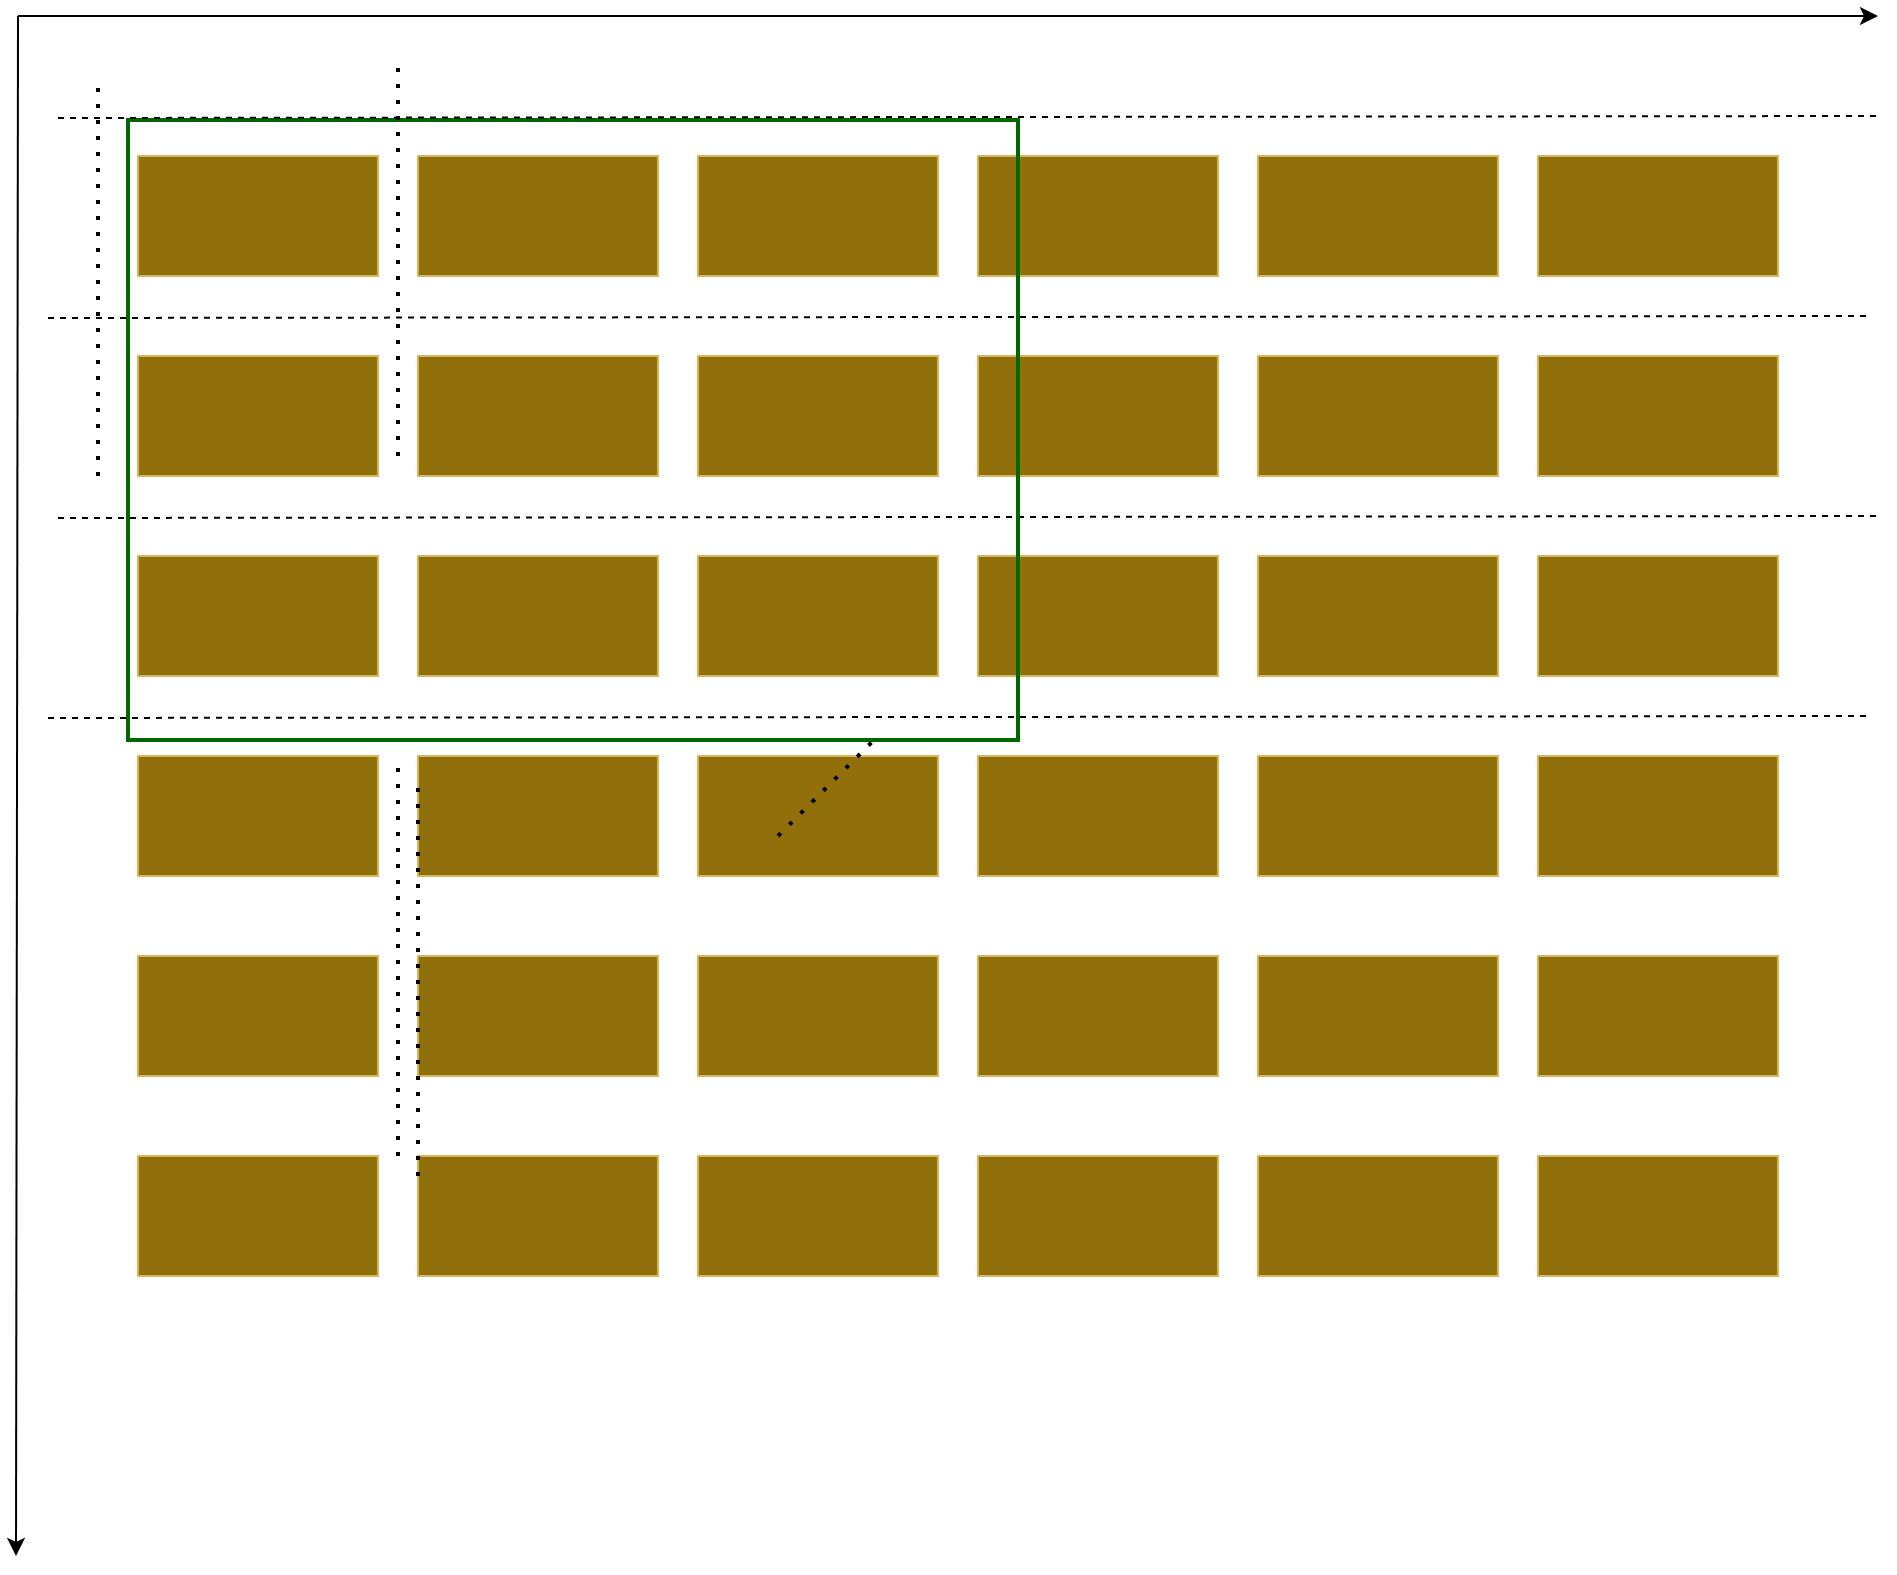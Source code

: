 <mxfile version="24.5.5" type="github">
  <diagram name="第 1 页" id="S85ZerrEzWoBYQ2yGarr">
    <mxGraphModel dx="1631" dy="884" grid="1" gridSize="10" guides="1" tooltips="1" connect="1" arrows="1" fold="1" page="1" pageScale="1" pageWidth="827" pageHeight="1169" math="0" shadow="0">
      <root>
        <mxCell id="0" />
        <mxCell id="1" parent="0" />
        <mxCell id="85RPJdIF8Ax41SNlbjqJ-44" value="" style="group;movable=0;resizable=0;rotatable=0;deletable=0;editable=0;locked=1;connectable=0;" vertex="1" connectable="0" parent="1">
          <mxGeometry x="70" y="680" width="820" height="60" as="geometry" />
        </mxCell>
        <mxCell id="85RPJdIF8Ax41SNlbjqJ-2" value="" style="rounded=0;whiteSpace=wrap;html=1;fillColor=#91700C;strokeColor=#d6b656;movable=0;resizable=0;rotatable=0;deletable=0;editable=0;locked=1;connectable=0;" vertex="1" parent="85RPJdIF8Ax41SNlbjqJ-44">
          <mxGeometry width="120" height="60" as="geometry" />
        </mxCell>
        <mxCell id="85RPJdIF8Ax41SNlbjqJ-5" value="" style="rounded=0;whiteSpace=wrap;html=1;fillColor=#91700C;strokeColor=#d6b656;movable=0;resizable=0;rotatable=0;deletable=0;editable=0;locked=1;connectable=0;" vertex="1" parent="85RPJdIF8Ax41SNlbjqJ-44">
          <mxGeometry x="140" width="120" height="60" as="geometry" />
        </mxCell>
        <mxCell id="85RPJdIF8Ax41SNlbjqJ-10" value="" style="rounded=0;whiteSpace=wrap;html=1;fillColor=#91700C;strokeColor=#d6b656;movable=0;resizable=0;rotatable=0;deletable=0;editable=0;locked=1;connectable=0;" vertex="1" parent="85RPJdIF8Ax41SNlbjqJ-44">
          <mxGeometry x="280" width="120" height="60" as="geometry" />
        </mxCell>
        <mxCell id="85RPJdIF8Ax41SNlbjqJ-14" value="" style="rounded=0;whiteSpace=wrap;html=1;fillColor=#91700C;strokeColor=#d6b656;movable=0;resizable=0;rotatable=0;deletable=0;editable=0;locked=1;connectable=0;" vertex="1" parent="85RPJdIF8Ax41SNlbjqJ-44">
          <mxGeometry x="420" width="120" height="60" as="geometry" />
        </mxCell>
        <mxCell id="85RPJdIF8Ax41SNlbjqJ-15" value="" style="rounded=0;whiteSpace=wrap;html=1;fillColor=#91700C;strokeColor=#d6b656;movable=0;resizable=0;rotatable=0;deletable=0;editable=0;locked=1;connectable=0;" vertex="1" parent="85RPJdIF8Ax41SNlbjqJ-44">
          <mxGeometry x="560" width="120" height="60" as="geometry" />
        </mxCell>
        <mxCell id="85RPJdIF8Ax41SNlbjqJ-16" value="" style="rounded=0;whiteSpace=wrap;html=1;fillColor=#91700C;strokeColor=#d6b656;movable=0;resizable=0;rotatable=0;deletable=0;editable=0;locked=1;connectable=0;" vertex="1" parent="85RPJdIF8Ax41SNlbjqJ-44">
          <mxGeometry x="700" width="120" height="60" as="geometry" />
        </mxCell>
        <mxCell id="85RPJdIF8Ax41SNlbjqJ-45" value="" style="group;movable=0;resizable=0;rotatable=0;deletable=0;editable=0;locked=1;connectable=0;" vertex="1" connectable="0" parent="1">
          <mxGeometry x="70" y="780" width="820" height="60" as="geometry" />
        </mxCell>
        <mxCell id="85RPJdIF8Ax41SNlbjqJ-46" value="" style="rounded=0;whiteSpace=wrap;html=1;fillColor=#91700C;strokeColor=#d6b656;movable=0;resizable=0;rotatable=0;deletable=0;editable=0;locked=1;connectable=0;" vertex="1" parent="85RPJdIF8Ax41SNlbjqJ-45">
          <mxGeometry width="120" height="60" as="geometry" />
        </mxCell>
        <mxCell id="85RPJdIF8Ax41SNlbjqJ-47" value="" style="rounded=0;whiteSpace=wrap;html=1;fillColor=#91700C;strokeColor=#d6b656;movable=0;resizable=0;rotatable=0;deletable=0;editable=0;locked=1;connectable=0;" vertex="1" parent="85RPJdIF8Ax41SNlbjqJ-45">
          <mxGeometry x="140" width="120" height="60" as="geometry" />
        </mxCell>
        <mxCell id="85RPJdIF8Ax41SNlbjqJ-48" value="" style="rounded=0;whiteSpace=wrap;html=1;fillColor=#91700C;strokeColor=#d6b656;movable=0;resizable=0;rotatable=0;deletable=0;editable=0;locked=1;connectable=0;" vertex="1" parent="85RPJdIF8Ax41SNlbjqJ-45">
          <mxGeometry x="280" width="120" height="60" as="geometry" />
        </mxCell>
        <mxCell id="85RPJdIF8Ax41SNlbjqJ-49" value="" style="rounded=0;whiteSpace=wrap;html=1;fillColor=#91700C;strokeColor=#d6b656;movable=0;resizable=0;rotatable=0;deletable=0;editable=0;locked=1;connectable=0;" vertex="1" parent="85RPJdIF8Ax41SNlbjqJ-45">
          <mxGeometry x="420" width="120" height="60" as="geometry" />
        </mxCell>
        <mxCell id="85RPJdIF8Ax41SNlbjqJ-50" value="" style="rounded=0;whiteSpace=wrap;html=1;fillColor=#91700C;strokeColor=#d6b656;movable=0;resizable=0;rotatable=0;deletable=0;editable=0;locked=1;connectable=0;" vertex="1" parent="85RPJdIF8Ax41SNlbjqJ-45">
          <mxGeometry x="560" width="120" height="60" as="geometry" />
        </mxCell>
        <mxCell id="85RPJdIF8Ax41SNlbjqJ-51" value="" style="rounded=0;whiteSpace=wrap;html=1;fillColor=#91700C;strokeColor=#d6b656;movable=0;resizable=0;rotatable=0;deletable=0;editable=0;locked=1;connectable=0;" vertex="1" parent="85RPJdIF8Ax41SNlbjqJ-45">
          <mxGeometry x="700" width="120" height="60" as="geometry" />
        </mxCell>
        <mxCell id="85RPJdIF8Ax41SNlbjqJ-52" value="" style="group;movable=0;resizable=0;rotatable=0;deletable=0;editable=0;locked=1;connectable=0;" vertex="1" connectable="0" parent="1">
          <mxGeometry x="70" y="880" width="820" height="90" as="geometry" />
        </mxCell>
        <mxCell id="85RPJdIF8Ax41SNlbjqJ-53" value="" style="rounded=0;whiteSpace=wrap;html=1;fillColor=#91700C;strokeColor=#d6b656;movable=0;resizable=0;rotatable=0;deletable=0;editable=0;locked=1;connectable=0;" vertex="1" parent="85RPJdIF8Ax41SNlbjqJ-52">
          <mxGeometry width="120" height="60" as="geometry" />
        </mxCell>
        <mxCell id="85RPJdIF8Ax41SNlbjqJ-54" value="" style="rounded=0;whiteSpace=wrap;html=1;fillColor=#91700C;strokeColor=#d6b656;movable=0;resizable=0;rotatable=0;deletable=0;editable=0;locked=1;connectable=0;" vertex="1" parent="85RPJdIF8Ax41SNlbjqJ-52">
          <mxGeometry x="140" width="120" height="60" as="geometry" />
        </mxCell>
        <mxCell id="85RPJdIF8Ax41SNlbjqJ-55" value="" style="rounded=0;whiteSpace=wrap;html=1;fillColor=#91700C;strokeColor=#d6b656;movable=0;resizable=0;rotatable=0;deletable=0;editable=0;locked=1;connectable=0;" vertex="1" parent="85RPJdIF8Ax41SNlbjqJ-52">
          <mxGeometry x="280" width="120" height="60" as="geometry" />
        </mxCell>
        <mxCell id="85RPJdIF8Ax41SNlbjqJ-56" value="" style="rounded=0;whiteSpace=wrap;html=1;fillColor=#91700C;strokeColor=#d6b656;movable=0;resizable=0;rotatable=0;deletable=0;editable=0;locked=1;connectable=0;" vertex="1" parent="85RPJdIF8Ax41SNlbjqJ-52">
          <mxGeometry x="420" width="120" height="60" as="geometry" />
        </mxCell>
        <mxCell id="85RPJdIF8Ax41SNlbjqJ-57" value="" style="rounded=0;whiteSpace=wrap;html=1;fillColor=#91700C;strokeColor=#d6b656;movable=0;resizable=0;rotatable=0;deletable=0;editable=0;locked=1;connectable=0;" vertex="1" parent="85RPJdIF8Ax41SNlbjqJ-52">
          <mxGeometry x="560" width="120" height="60" as="geometry" />
        </mxCell>
        <mxCell id="85RPJdIF8Ax41SNlbjqJ-58" value="" style="rounded=0;whiteSpace=wrap;html=1;fillColor=#91700C;strokeColor=#d6b656;movable=0;resizable=0;rotatable=0;deletable=0;editable=0;locked=1;connectable=0;" vertex="1" parent="85RPJdIF8Ax41SNlbjqJ-52">
          <mxGeometry x="700" width="120" height="60" as="geometry" />
        </mxCell>
        <mxCell id="85RPJdIF8Ax41SNlbjqJ-59" value="" style="group;movable=0;resizable=0;rotatable=0;deletable=0;editable=0;locked=1;connectable=0;" vertex="1" connectable="0" parent="1">
          <mxGeometry x="70" y="980" width="820" height="60" as="geometry" />
        </mxCell>
        <mxCell id="85RPJdIF8Ax41SNlbjqJ-60" value="" style="rounded=0;whiteSpace=wrap;html=1;fillColor=#91700C;strokeColor=#d6b656;movable=0;resizable=0;rotatable=0;deletable=0;editable=0;locked=1;connectable=0;" vertex="1" parent="85RPJdIF8Ax41SNlbjqJ-59">
          <mxGeometry width="120" height="60" as="geometry" />
        </mxCell>
        <mxCell id="85RPJdIF8Ax41SNlbjqJ-61" value="" style="rounded=0;whiteSpace=wrap;html=1;fillColor=#91700C;strokeColor=#d6b656;movable=0;resizable=0;rotatable=0;deletable=0;editable=0;locked=1;connectable=0;" vertex="1" parent="85RPJdIF8Ax41SNlbjqJ-59">
          <mxGeometry x="140" width="120" height="60" as="geometry" />
        </mxCell>
        <mxCell id="85RPJdIF8Ax41SNlbjqJ-62" value="" style="rounded=0;whiteSpace=wrap;html=1;fillColor=#91700C;strokeColor=#d6b656;movable=0;resizable=0;rotatable=0;deletable=0;editable=0;locked=1;connectable=0;" vertex="1" parent="85RPJdIF8Ax41SNlbjqJ-59">
          <mxGeometry x="280" width="120" height="60" as="geometry" />
        </mxCell>
        <mxCell id="85RPJdIF8Ax41SNlbjqJ-63" value="" style="rounded=0;whiteSpace=wrap;html=1;fillColor=#91700C;strokeColor=#d6b656;movable=0;resizable=0;rotatable=0;deletable=0;editable=0;locked=1;connectable=0;" vertex="1" parent="85RPJdIF8Ax41SNlbjqJ-59">
          <mxGeometry x="420" width="120" height="60" as="geometry" />
        </mxCell>
        <mxCell id="85RPJdIF8Ax41SNlbjqJ-64" value="" style="rounded=0;whiteSpace=wrap;html=1;fillColor=#91700C;strokeColor=#d6b656;movable=0;resizable=0;rotatable=0;deletable=0;editable=0;locked=1;connectable=0;" vertex="1" parent="85RPJdIF8Ax41SNlbjqJ-59">
          <mxGeometry x="560" width="120" height="60" as="geometry" />
        </mxCell>
        <mxCell id="85RPJdIF8Ax41SNlbjqJ-65" value="" style="rounded=0;whiteSpace=wrap;html=1;fillColor=#91700C;strokeColor=#d6b656;movable=0;resizable=0;rotatable=0;deletable=0;editable=0;locked=1;connectable=0;" vertex="1" parent="85RPJdIF8Ax41SNlbjqJ-59">
          <mxGeometry x="700" width="120" height="60" as="geometry" />
        </mxCell>
        <mxCell id="85RPJdIF8Ax41SNlbjqJ-66" value="" style="group;movable=0;resizable=0;rotatable=0;deletable=0;editable=0;locked=1;connectable=0;" vertex="1" connectable="0" parent="1">
          <mxGeometry x="70" y="1080" width="820" height="60" as="geometry" />
        </mxCell>
        <mxCell id="85RPJdIF8Ax41SNlbjqJ-67" value="" style="rounded=0;whiteSpace=wrap;html=1;fillColor=#91700C;strokeColor=#d6b656;movable=0;resizable=0;rotatable=0;deletable=0;editable=0;locked=1;connectable=0;" vertex="1" parent="85RPJdIF8Ax41SNlbjqJ-66">
          <mxGeometry width="120" height="60" as="geometry" />
        </mxCell>
        <mxCell id="85RPJdIF8Ax41SNlbjqJ-68" value="" style="rounded=0;whiteSpace=wrap;html=1;fillColor=#91700C;strokeColor=#d6b656;movable=0;resizable=0;rotatable=0;deletable=0;editable=0;locked=1;connectable=0;" vertex="1" parent="85RPJdIF8Ax41SNlbjqJ-66">
          <mxGeometry x="140" width="120" height="60" as="geometry" />
        </mxCell>
        <mxCell id="85RPJdIF8Ax41SNlbjqJ-69" value="" style="rounded=0;whiteSpace=wrap;html=1;fillColor=#91700C;strokeColor=#d6b656;movable=0;resizable=0;rotatable=0;deletable=0;editable=0;locked=1;connectable=0;" vertex="1" parent="85RPJdIF8Ax41SNlbjqJ-66">
          <mxGeometry x="280" width="120" height="60" as="geometry" />
        </mxCell>
        <mxCell id="85RPJdIF8Ax41SNlbjqJ-70" value="" style="rounded=0;whiteSpace=wrap;html=1;fillColor=#91700C;strokeColor=#d6b656;movable=0;resizable=0;rotatable=0;deletable=0;editable=0;locked=1;connectable=0;" vertex="1" parent="85RPJdIF8Ax41SNlbjqJ-66">
          <mxGeometry x="420" width="120" height="60" as="geometry" />
        </mxCell>
        <mxCell id="85RPJdIF8Ax41SNlbjqJ-71" value="" style="rounded=0;whiteSpace=wrap;html=1;fillColor=#91700C;strokeColor=#d6b656;movable=0;resizable=0;rotatable=0;deletable=0;editable=0;locked=1;connectable=0;" vertex="1" parent="85RPJdIF8Ax41SNlbjqJ-66">
          <mxGeometry x="560" width="120" height="60" as="geometry" />
        </mxCell>
        <mxCell id="85RPJdIF8Ax41SNlbjqJ-72" value="" style="rounded=0;whiteSpace=wrap;html=1;fillColor=#91700C;strokeColor=#d6b656;movable=0;resizable=0;rotatable=0;deletable=0;editable=0;locked=1;connectable=0;" vertex="1" parent="85RPJdIF8Ax41SNlbjqJ-66">
          <mxGeometry x="700" width="120" height="60" as="geometry" />
        </mxCell>
        <mxCell id="85RPJdIF8Ax41SNlbjqJ-73" value="" style="group;movable=0;resizable=0;rotatable=0;deletable=0;editable=0;locked=1;connectable=0;" vertex="1" connectable="0" parent="1">
          <mxGeometry x="70" y="1180" width="820" height="60" as="geometry" />
        </mxCell>
        <mxCell id="85RPJdIF8Ax41SNlbjqJ-74" value="" style="rounded=0;whiteSpace=wrap;html=1;fillColor=#91700C;strokeColor=#d6b656;movable=0;resizable=0;rotatable=0;deletable=0;editable=0;locked=1;connectable=0;" vertex="1" parent="85RPJdIF8Ax41SNlbjqJ-73">
          <mxGeometry width="120" height="60" as="geometry" />
        </mxCell>
        <mxCell id="85RPJdIF8Ax41SNlbjqJ-75" value="" style="rounded=0;whiteSpace=wrap;html=1;fillColor=#91700C;strokeColor=#d6b656;movable=0;resizable=0;rotatable=0;deletable=0;editable=0;locked=1;connectable=0;" vertex="1" parent="85RPJdIF8Ax41SNlbjqJ-73">
          <mxGeometry x="140" width="120" height="60" as="geometry" />
        </mxCell>
        <mxCell id="85RPJdIF8Ax41SNlbjqJ-76" value="" style="rounded=0;whiteSpace=wrap;html=1;fillColor=#91700C;strokeColor=#d6b656;movable=0;resizable=0;rotatable=0;deletable=0;editable=0;locked=1;connectable=0;" vertex="1" parent="85RPJdIF8Ax41SNlbjqJ-73">
          <mxGeometry x="280" width="120" height="60" as="geometry" />
        </mxCell>
        <mxCell id="85RPJdIF8Ax41SNlbjqJ-77" value="" style="rounded=0;whiteSpace=wrap;html=1;fillColor=#91700C;strokeColor=#d6b656;movable=0;resizable=0;rotatable=0;deletable=0;editable=0;locked=1;connectable=0;" vertex="1" parent="85RPJdIF8Ax41SNlbjqJ-73">
          <mxGeometry x="420" width="120" height="60" as="geometry" />
        </mxCell>
        <mxCell id="85RPJdIF8Ax41SNlbjqJ-78" value="" style="rounded=0;whiteSpace=wrap;html=1;fillColor=#91700C;strokeColor=#d6b656;movable=0;resizable=0;rotatable=0;deletable=0;editable=0;locked=1;connectable=0;" vertex="1" parent="85RPJdIF8Ax41SNlbjqJ-73">
          <mxGeometry x="560" width="120" height="60" as="geometry" />
        </mxCell>
        <mxCell id="85RPJdIF8Ax41SNlbjqJ-79" value="" style="rounded=0;whiteSpace=wrap;html=1;fillColor=#91700C;strokeColor=#d6b656;movable=0;resizable=0;rotatable=0;deletable=0;editable=0;locked=1;connectable=0;" vertex="1" parent="85RPJdIF8Ax41SNlbjqJ-73">
          <mxGeometry x="700" width="120" height="60" as="geometry" />
        </mxCell>
        <mxCell id="85RPJdIF8Ax41SNlbjqJ-84" value="" style="group;movable=0;resizable=0;rotatable=0;deletable=0;editable=0;locked=1;connectable=0;" vertex="1" connectable="0" parent="1">
          <mxGeometry x="9" y="610" width="931" height="770" as="geometry" />
        </mxCell>
        <mxCell id="85RPJdIF8Ax41SNlbjqJ-82" value="" style="endArrow=classic;html=1;rounded=0;" edge="1" parent="85RPJdIF8Ax41SNlbjqJ-84">
          <mxGeometry width="50" height="50" relative="1" as="geometry">
            <mxPoint x="1" as="sourcePoint" />
            <mxPoint x="931" as="targetPoint" />
          </mxGeometry>
        </mxCell>
        <mxCell id="85RPJdIF8Ax41SNlbjqJ-83" value="" style="endArrow=classic;html=1;rounded=0;" edge="1" parent="85RPJdIF8Ax41SNlbjqJ-84">
          <mxGeometry width="50" height="50" relative="1" as="geometry">
            <mxPoint x="1" as="sourcePoint" />
            <mxPoint y="770" as="targetPoint" />
          </mxGeometry>
        </mxCell>
        <mxCell id="85RPJdIF8Ax41SNlbjqJ-87" value="" style="endArrow=none;html=1;rounded=0;dashed=1;movable=0;resizable=0;rotatable=0;deletable=0;editable=0;locked=1;connectable=0;" edge="1" parent="1">
          <mxGeometry width="50" height="50" relative="1" as="geometry">
            <mxPoint x="25" y="761" as="sourcePoint" />
            <mxPoint x="935" y="760" as="targetPoint" />
          </mxGeometry>
        </mxCell>
        <mxCell id="85RPJdIF8Ax41SNlbjqJ-88" value="" style="endArrow=none;html=1;rounded=0;dashed=1;movable=0;resizable=0;rotatable=0;deletable=0;editable=0;locked=1;connectable=0;" edge="1" parent="1">
          <mxGeometry width="50" height="50" relative="1" as="geometry">
            <mxPoint x="30" y="861" as="sourcePoint" />
            <mxPoint x="940" y="860" as="targetPoint" />
          </mxGeometry>
        </mxCell>
        <mxCell id="85RPJdIF8Ax41SNlbjqJ-90" value="" style="rounded=0;whiteSpace=wrap;html=1;strokeWidth=2;strokeColor=#006600;fillColor=none;movable=1;resizable=1;rotatable=1;deletable=1;editable=1;locked=0;connectable=1;" vertex="1" parent="1">
          <mxGeometry x="65" y="662" width="445" height="310" as="geometry" />
        </mxCell>
        <mxCell id="85RPJdIF8Ax41SNlbjqJ-89" value="" style="endArrow=none;html=1;rounded=0;dashed=1;movable=0;resizable=0;rotatable=0;deletable=0;editable=0;locked=1;connectable=0;" edge="1" parent="1">
          <mxGeometry width="50" height="50" relative="1" as="geometry">
            <mxPoint x="25" y="961" as="sourcePoint" />
            <mxPoint x="935" y="960" as="targetPoint" />
          </mxGeometry>
        </mxCell>
        <mxCell id="85RPJdIF8Ax41SNlbjqJ-91" value="" style="endArrow=none;html=1;rounded=0;dashed=1;movable=0;resizable=0;rotatable=0;deletable=0;editable=0;locked=1;connectable=0;" edge="1" parent="1">
          <mxGeometry width="50" height="50" relative="1" as="geometry">
            <mxPoint x="30" y="661" as="sourcePoint" />
            <mxPoint x="940" y="660" as="targetPoint" />
          </mxGeometry>
        </mxCell>
        <mxCell id="85RPJdIF8Ax41SNlbjqJ-92" value="" style="endArrow=none;dashed=1;html=1;dashPattern=1 3;strokeWidth=2;rounded=0;" edge="1" parent="1">
          <mxGeometry width="50" height="50" relative="1" as="geometry">
            <mxPoint x="390" y="1020" as="sourcePoint" />
            <mxPoint x="440" y="970" as="targetPoint" />
          </mxGeometry>
        </mxCell>
        <mxCell id="85RPJdIF8Ax41SNlbjqJ-93" value="" style="endArrow=none;dashed=1;html=1;dashPattern=1 3;strokeWidth=2;rounded=0;" edge="1" parent="1">
          <mxGeometry width="50" height="50" relative="1" as="geometry">
            <mxPoint x="50" y="840" as="sourcePoint" />
            <mxPoint x="50" y="640" as="targetPoint" />
          </mxGeometry>
        </mxCell>
        <mxCell id="85RPJdIF8Ax41SNlbjqJ-94" value="" style="endArrow=none;dashed=1;html=1;dashPattern=1 3;strokeWidth=2;rounded=0;" edge="1" parent="1">
          <mxGeometry width="50" height="50" relative="1" as="geometry">
            <mxPoint x="200" y="1180" as="sourcePoint" />
            <mxPoint x="200" y="980" as="targetPoint" />
          </mxGeometry>
        </mxCell>
        <mxCell id="85RPJdIF8Ax41SNlbjqJ-95" value="" style="endArrow=none;dashed=1;html=1;dashPattern=1 3;strokeWidth=2;rounded=0;" edge="1" parent="1">
          <mxGeometry width="50" height="50" relative="1" as="geometry">
            <mxPoint x="210" y="1190" as="sourcePoint" />
            <mxPoint x="210" y="990" as="targetPoint" />
          </mxGeometry>
        </mxCell>
        <mxCell id="85RPJdIF8Ax41SNlbjqJ-96" value="" style="endArrow=none;dashed=1;html=1;dashPattern=1 3;strokeWidth=2;rounded=0;" edge="1" parent="1">
          <mxGeometry width="50" height="50" relative="1" as="geometry">
            <mxPoint x="200" y="830" as="sourcePoint" />
            <mxPoint x="200" y="630" as="targetPoint" />
          </mxGeometry>
        </mxCell>
      </root>
    </mxGraphModel>
  </diagram>
</mxfile>
